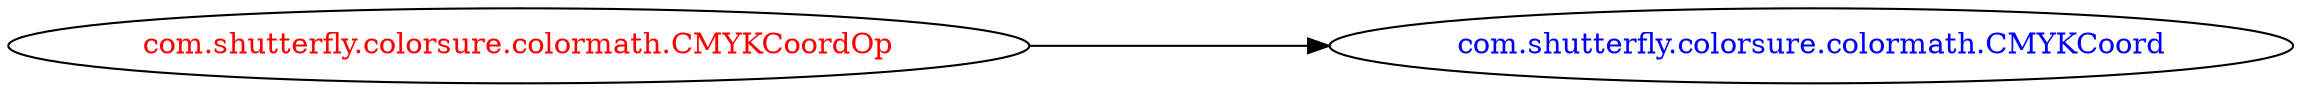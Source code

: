 digraph dependencyGraph {
 concentrate=true;
 ranksep="2.0";
 rankdir="LR"; 
 splines="ortho";
"com.shutterfly.colorsure.colormath.CMYKCoordOp" [fontcolor="red"];
"com.shutterfly.colorsure.colormath.CMYKCoord" [ fontcolor="blue" ];
"com.shutterfly.colorsure.colormath.CMYKCoordOp"->"com.shutterfly.colorsure.colormath.CMYKCoord";
}
